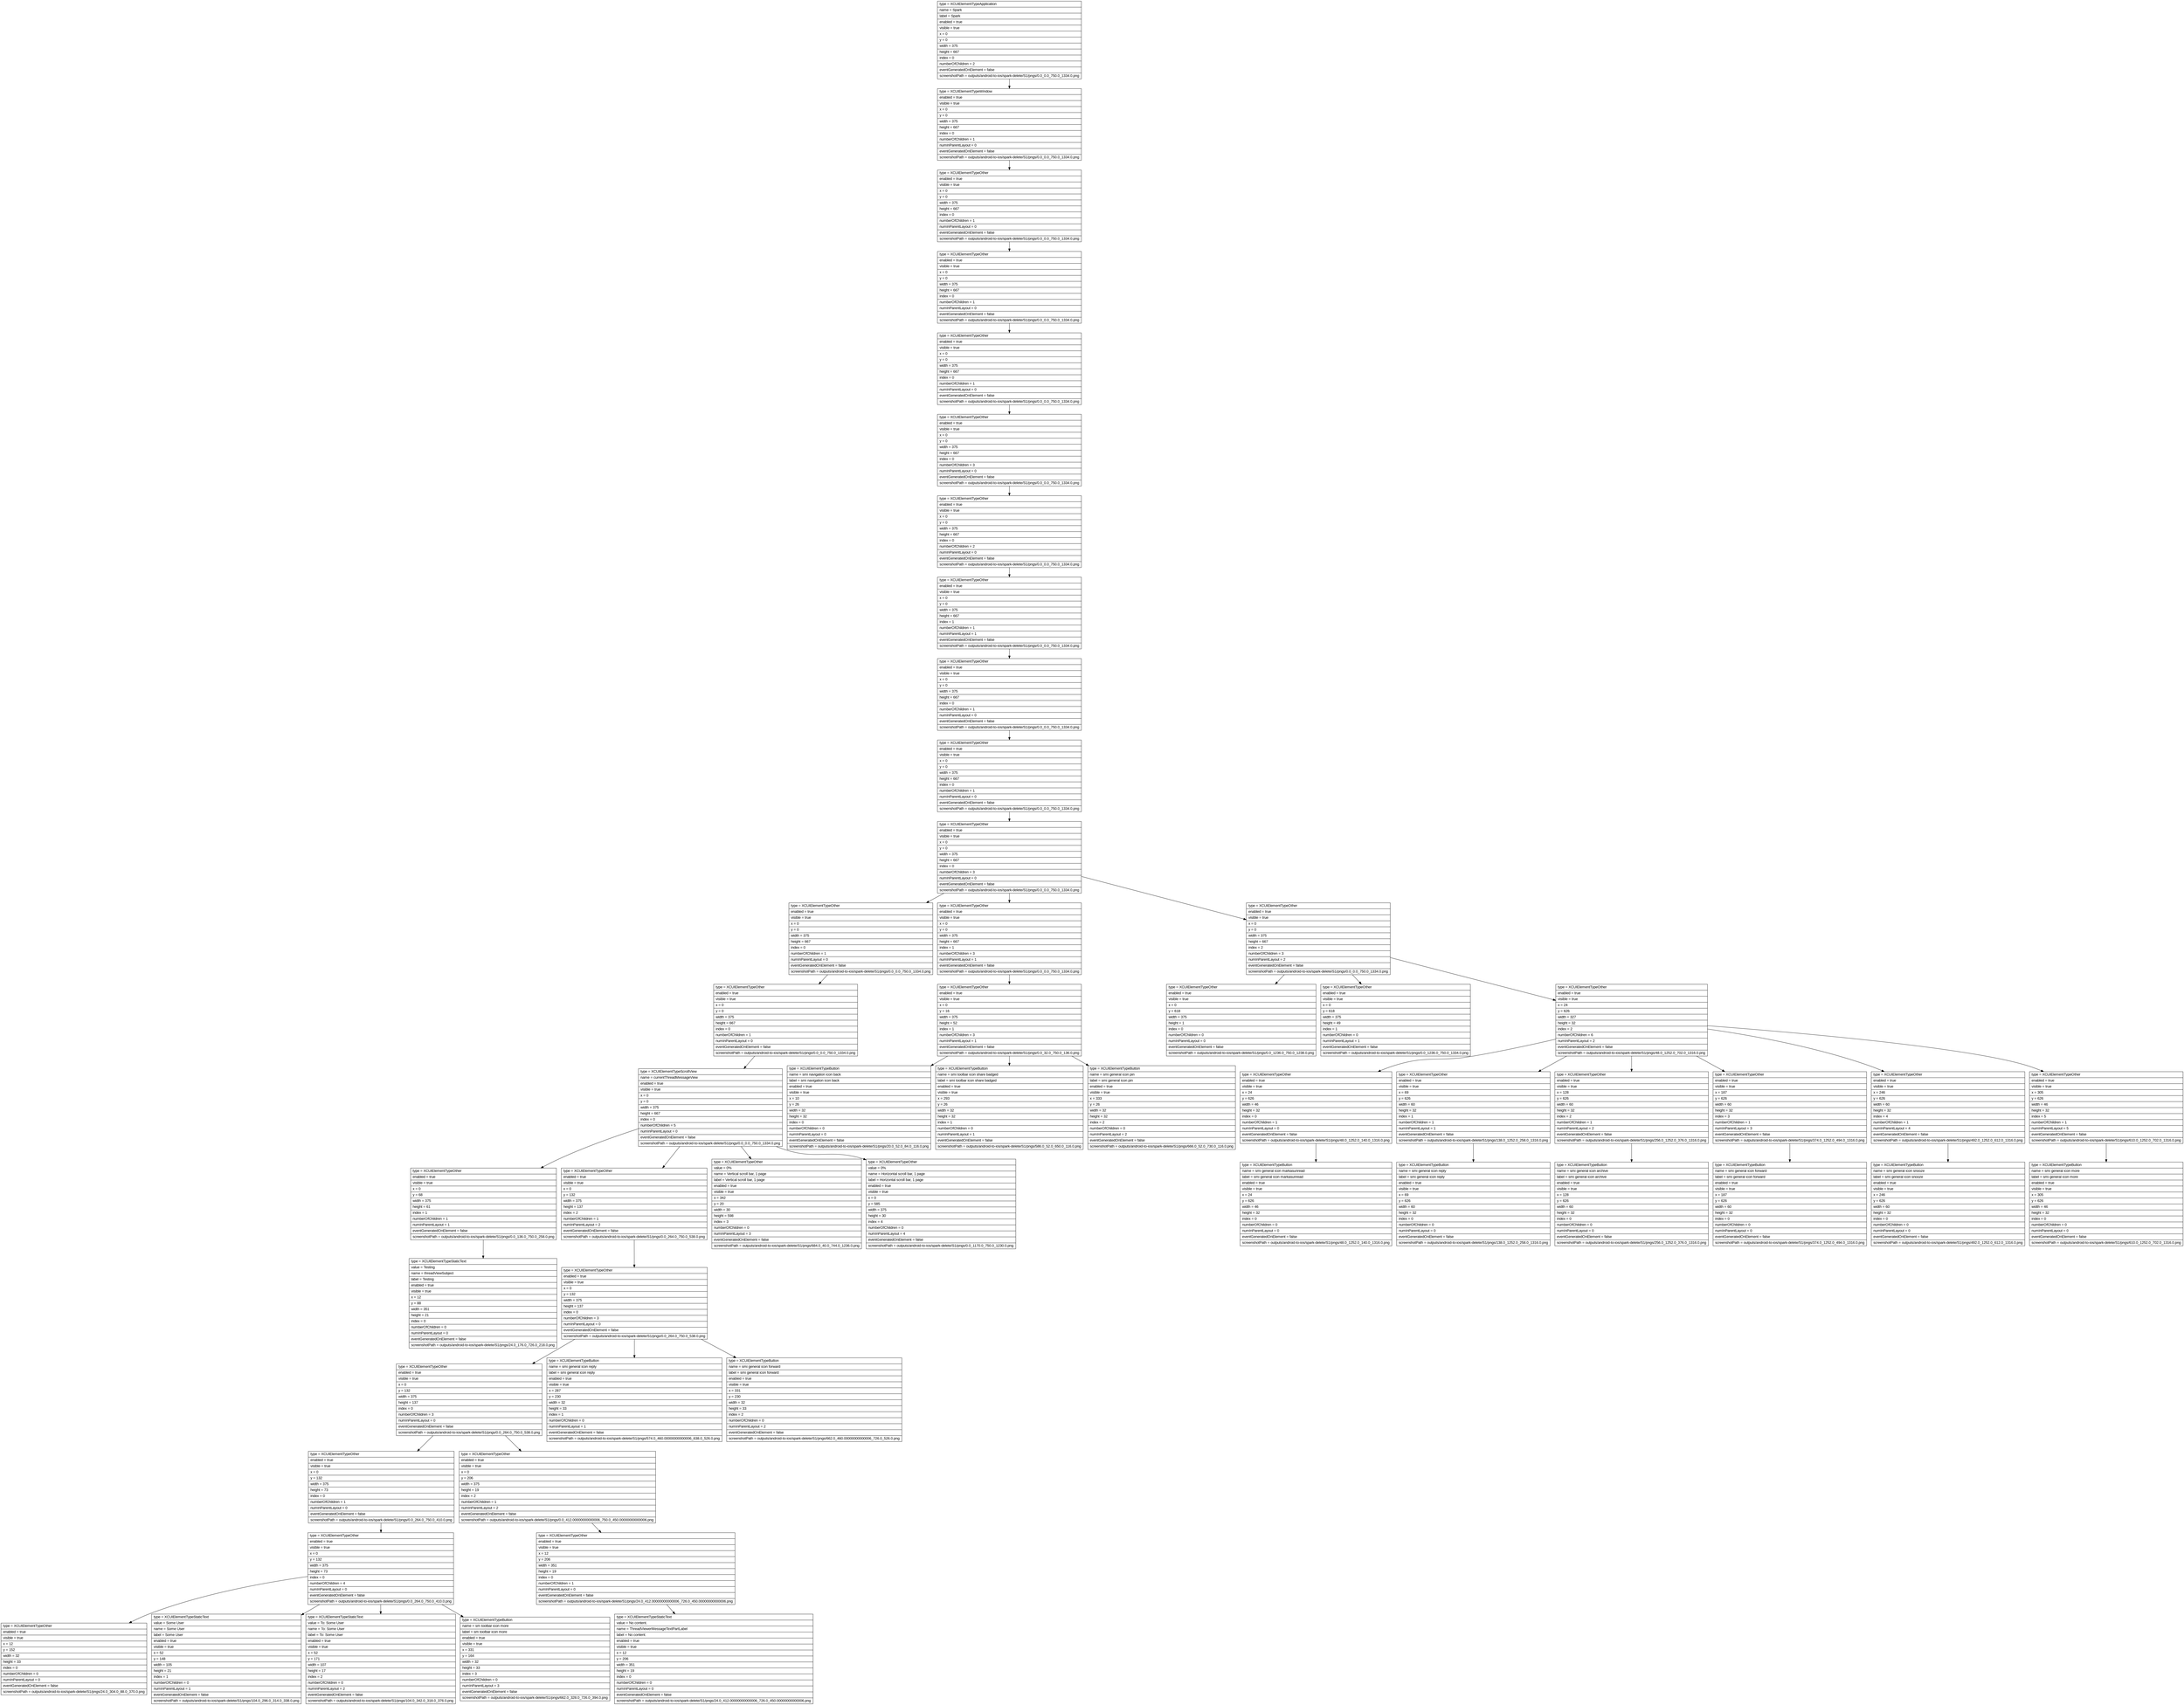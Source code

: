 digraph Layout {

	node [shape=record fontname=Arial];

	0	[label="{type = XCUIElementTypeApplication\l|name = Spark\l|label = Spark\l|enabled = true\l|visible = true\l|x = 0\l|y = 0\l|width = 375\l|height = 667\l|index = 0\l|numberOfChildren = 2\l|eventGeneratedOnElement = false \l|screenshotPath = outputs/android-to-ios/spark-delete/S1/pngs/0.0_0.0_750.0_1334.0.png\l}"]
	1	[label="{type = XCUIElementTypeWindow\l|enabled = true\l|visible = true\l|x = 0\l|y = 0\l|width = 375\l|height = 667\l|index = 0\l|numberOfChildren = 1\l|numInParentLayout = 0\l|eventGeneratedOnElement = false \l|screenshotPath = outputs/android-to-ios/spark-delete/S1/pngs/0.0_0.0_750.0_1334.0.png\l}"]
	2	[label="{type = XCUIElementTypeOther\l|enabled = true\l|visible = true\l|x = 0\l|y = 0\l|width = 375\l|height = 667\l|index = 0\l|numberOfChildren = 1\l|numInParentLayout = 0\l|eventGeneratedOnElement = false \l|screenshotPath = outputs/android-to-ios/spark-delete/S1/pngs/0.0_0.0_750.0_1334.0.png\l}"]
	3	[label="{type = XCUIElementTypeOther\l|enabled = true\l|visible = true\l|x = 0\l|y = 0\l|width = 375\l|height = 667\l|index = 0\l|numberOfChildren = 1\l|numInParentLayout = 0\l|eventGeneratedOnElement = false \l|screenshotPath = outputs/android-to-ios/spark-delete/S1/pngs/0.0_0.0_750.0_1334.0.png\l}"]
	4	[label="{type = XCUIElementTypeOther\l|enabled = true\l|visible = true\l|x = 0\l|y = 0\l|width = 375\l|height = 667\l|index = 0\l|numberOfChildren = 1\l|numInParentLayout = 0\l|eventGeneratedOnElement = false \l|screenshotPath = outputs/android-to-ios/spark-delete/S1/pngs/0.0_0.0_750.0_1334.0.png\l}"]
	5	[label="{type = XCUIElementTypeOther\l|enabled = true\l|visible = true\l|x = 0\l|y = 0\l|width = 375\l|height = 667\l|index = 0\l|numberOfChildren = 3\l|numInParentLayout = 0\l|eventGeneratedOnElement = false \l|screenshotPath = outputs/android-to-ios/spark-delete/S1/pngs/0.0_0.0_750.0_1334.0.png\l}"]
	6	[label="{type = XCUIElementTypeOther\l|enabled = true\l|visible = true\l|x = 0\l|y = 0\l|width = 375\l|height = 667\l|index = 0\l|numberOfChildren = 2\l|numInParentLayout = 0\l|eventGeneratedOnElement = false \l|screenshotPath = outputs/android-to-ios/spark-delete/S1/pngs/0.0_0.0_750.0_1334.0.png\l}"]
	7	[label="{type = XCUIElementTypeOther\l|enabled = true\l|visible = true\l|x = 0\l|y = 0\l|width = 375\l|height = 667\l|index = 1\l|numberOfChildren = 1\l|numInParentLayout = 1\l|eventGeneratedOnElement = false \l|screenshotPath = outputs/android-to-ios/spark-delete/S1/pngs/0.0_0.0_750.0_1334.0.png\l}"]
	8	[label="{type = XCUIElementTypeOther\l|enabled = true\l|visible = true\l|x = 0\l|y = 0\l|width = 375\l|height = 667\l|index = 0\l|numberOfChildren = 1\l|numInParentLayout = 0\l|eventGeneratedOnElement = false \l|screenshotPath = outputs/android-to-ios/spark-delete/S1/pngs/0.0_0.0_750.0_1334.0.png\l}"]
	9	[label="{type = XCUIElementTypeOther\l|enabled = true\l|visible = true\l|x = 0\l|y = 0\l|width = 375\l|height = 667\l|index = 0\l|numberOfChildren = 1\l|numInParentLayout = 0\l|eventGeneratedOnElement = false \l|screenshotPath = outputs/android-to-ios/spark-delete/S1/pngs/0.0_0.0_750.0_1334.0.png\l}"]
	10	[label="{type = XCUIElementTypeOther\l|enabled = true\l|visible = true\l|x = 0\l|y = 0\l|width = 375\l|height = 667\l|index = 0\l|numberOfChildren = 3\l|numInParentLayout = 0\l|eventGeneratedOnElement = false \l|screenshotPath = outputs/android-to-ios/spark-delete/S1/pngs/0.0_0.0_750.0_1334.0.png\l}"]
	11	[label="{type = XCUIElementTypeOther\l|enabled = true\l|visible = true\l|x = 0\l|y = 0\l|width = 375\l|height = 667\l|index = 0\l|numberOfChildren = 1\l|numInParentLayout = 0\l|eventGeneratedOnElement = false \l|screenshotPath = outputs/android-to-ios/spark-delete/S1/pngs/0.0_0.0_750.0_1334.0.png\l}"]
	12	[label="{type = XCUIElementTypeOther\l|enabled = true\l|visible = true\l|x = 0\l|y = 0\l|width = 375\l|height = 667\l|index = 1\l|numberOfChildren = 3\l|numInParentLayout = 1\l|eventGeneratedOnElement = false \l|screenshotPath = outputs/android-to-ios/spark-delete/S1/pngs/0.0_0.0_750.0_1334.0.png\l}"]
	13	[label="{type = XCUIElementTypeOther\l|enabled = true\l|visible = true\l|x = 0\l|y = 0\l|width = 375\l|height = 667\l|index = 2\l|numberOfChildren = 3\l|numInParentLayout = 2\l|eventGeneratedOnElement = false \l|screenshotPath = outputs/android-to-ios/spark-delete/S1/pngs/0.0_0.0_750.0_1334.0.png\l}"]
	14	[label="{type = XCUIElementTypeOther\l|enabled = true\l|visible = true\l|x = 0\l|y = 0\l|width = 375\l|height = 667\l|index = 0\l|numberOfChildren = 1\l|numInParentLayout = 0\l|eventGeneratedOnElement = false \l|screenshotPath = outputs/android-to-ios/spark-delete/S1/pngs/0.0_0.0_750.0_1334.0.png\l}"]
	15	[label="{type = XCUIElementTypeOther\l|enabled = true\l|visible = true\l|x = 0\l|y = 16\l|width = 375\l|height = 52\l|index = 1\l|numberOfChildren = 3\l|numInParentLayout = 1\l|eventGeneratedOnElement = false \l|screenshotPath = outputs/android-to-ios/spark-delete/S1/pngs/0.0_32.0_750.0_136.0.png\l}"]
	16	[label="{type = XCUIElementTypeOther\l|enabled = true\l|visible = true\l|x = 0\l|y = 618\l|width = 375\l|height = 1\l|index = 0\l|numberOfChildren = 0\l|numInParentLayout = 0\l|eventGeneratedOnElement = false \l|screenshotPath = outputs/android-to-ios/spark-delete/S1/pngs/0.0_1236.0_750.0_1238.0.png\l}"]
	17	[label="{type = XCUIElementTypeOther\l|enabled = true\l|visible = true\l|x = 0\l|y = 618\l|width = 375\l|height = 49\l|index = 1\l|numberOfChildren = 0\l|numInParentLayout = 1\l|eventGeneratedOnElement = false \l|screenshotPath = outputs/android-to-ios/spark-delete/S1/pngs/0.0_1236.0_750.0_1334.0.png\l}"]
	18	[label="{type = XCUIElementTypeOther\l|enabled = true\l|visible = true\l|x = 24\l|y = 626\l|width = 327\l|height = 32\l|index = 2\l|numberOfChildren = 6\l|numInParentLayout = 2\l|eventGeneratedOnElement = false \l|screenshotPath = outputs/android-to-ios/spark-delete/S1/pngs/48.0_1252.0_702.0_1316.0.png\l}"]
	19	[label="{type = XCUIElementTypeScrollView\l|name = currentThreadMessageView\l|enabled = true\l|visible = true\l|x = 0\l|y = 0\l|width = 375\l|height = 667\l|index = 0\l|numberOfChildren = 5\l|numInParentLayout = 0\l|eventGeneratedOnElement = false \l|screenshotPath = outputs/android-to-ios/spark-delete/S1/pngs/0.0_0.0_750.0_1334.0.png\l}"]
	20	[label="{type = XCUIElementTypeButton\l|name = smi navigation icon back\l|label = smi navigation icon back\l|enabled = true\l|visible = true\l|x = 10\l|y = 26\l|width = 32\l|height = 32\l|index = 0\l|numberOfChildren = 0\l|numInParentLayout = 0\l|eventGeneratedOnElement = false \l|screenshotPath = outputs/android-to-ios/spark-delete/S1/pngs/20.0_52.0_84.0_116.0.png\l}"]
	21	[label="{type = XCUIElementTypeButton\l|name = smi toolbar icon share badged\l|label = smi toolbar icon share badged\l|enabled = true\l|visible = true\l|x = 293\l|y = 26\l|width = 32\l|height = 32\l|index = 1\l|numberOfChildren = 0\l|numInParentLayout = 1\l|eventGeneratedOnElement = false \l|screenshotPath = outputs/android-to-ios/spark-delete/S1/pngs/586.0_52.0_650.0_116.0.png\l}"]
	22	[label="{type = XCUIElementTypeButton\l|name = smi general icon pin\l|label = smi general icon pin\l|enabled = true\l|visible = true\l|x = 333\l|y = 26\l|width = 32\l|height = 32\l|index = 2\l|numberOfChildren = 0\l|numInParentLayout = 2\l|eventGeneratedOnElement = false \l|screenshotPath = outputs/android-to-ios/spark-delete/S1/pngs/666.0_52.0_730.0_116.0.png\l}"]
	23	[label="{type = XCUIElementTypeOther\l|enabled = true\l|visible = true\l|x = 24\l|y = 626\l|width = 46\l|height = 32\l|index = 0\l|numberOfChildren = 1\l|numInParentLayout = 0\l|eventGeneratedOnElement = false \l|screenshotPath = outputs/android-to-ios/spark-delete/S1/pngs/48.0_1252.0_140.0_1316.0.png\l}"]
	24	[label="{type = XCUIElementTypeOther\l|enabled = true\l|visible = true\l|x = 69\l|y = 626\l|width = 60\l|height = 32\l|index = 1\l|numberOfChildren = 1\l|numInParentLayout = 1\l|eventGeneratedOnElement = false \l|screenshotPath = outputs/android-to-ios/spark-delete/S1/pngs/138.0_1252.0_258.0_1316.0.png\l}"]
	25	[label="{type = XCUIElementTypeOther\l|enabled = true\l|visible = true\l|x = 128\l|y = 626\l|width = 60\l|height = 32\l|index = 2\l|numberOfChildren = 1\l|numInParentLayout = 2\l|eventGeneratedOnElement = false \l|screenshotPath = outputs/android-to-ios/spark-delete/S1/pngs/256.0_1252.0_376.0_1316.0.png\l}"]
	26	[label="{type = XCUIElementTypeOther\l|enabled = true\l|visible = true\l|x = 187\l|y = 626\l|width = 60\l|height = 32\l|index = 3\l|numberOfChildren = 1\l|numInParentLayout = 3\l|eventGeneratedOnElement = false \l|screenshotPath = outputs/android-to-ios/spark-delete/S1/pngs/374.0_1252.0_494.0_1316.0.png\l}"]
	27	[label="{type = XCUIElementTypeOther\l|enabled = true\l|visible = true\l|x = 246\l|y = 626\l|width = 60\l|height = 32\l|index = 4\l|numberOfChildren = 1\l|numInParentLayout = 4\l|eventGeneratedOnElement = false \l|screenshotPath = outputs/android-to-ios/spark-delete/S1/pngs/492.0_1252.0_612.0_1316.0.png\l}"]
	28	[label="{type = XCUIElementTypeOther\l|enabled = true\l|visible = true\l|x = 305\l|y = 626\l|width = 46\l|height = 32\l|index = 5\l|numberOfChildren = 1\l|numInParentLayout = 5\l|eventGeneratedOnElement = false \l|screenshotPath = outputs/android-to-ios/spark-delete/S1/pngs/610.0_1252.0_702.0_1316.0.png\l}"]
	29	[label="{type = XCUIElementTypeOther\l|enabled = true\l|visible = true\l|x = 0\l|y = 68\l|width = 375\l|height = 61\l|index = 1\l|numberOfChildren = 1\l|numInParentLayout = 1\l|eventGeneratedOnElement = false \l|screenshotPath = outputs/android-to-ios/spark-delete/S1/pngs/0.0_136.0_750.0_258.0.png\l}"]
	30	[label="{type = XCUIElementTypeOther\l|enabled = true\l|visible = true\l|x = 0\l|y = 132\l|width = 375\l|height = 137\l|index = 2\l|numberOfChildren = 1\l|numInParentLayout = 2\l|eventGeneratedOnElement = false \l|screenshotPath = outputs/android-to-ios/spark-delete/S1/pngs/0.0_264.0_750.0_538.0.png\l}"]
	31	[label="{type = XCUIElementTypeOther\l|value = 0%\l|name = Vertical scroll bar, 1 page\l|label = Vertical scroll bar, 1 page\l|enabled = true\l|visible = true\l|x = 342\l|y = 20\l|width = 30\l|height = 598\l|index = 3\l|numberOfChildren = 0\l|numInParentLayout = 3\l|eventGeneratedOnElement = false \l|screenshotPath = outputs/android-to-ios/spark-delete/S1/pngs/684.0_40.0_744.0_1236.0.png\l}"]
	32	[label="{type = XCUIElementTypeOther\l|value = 0%\l|name = Horizontal scroll bar, 1 page\l|label = Horizontal scroll bar, 1 page\l|enabled = true\l|visible = true\l|x = 0\l|y = 585\l|width = 375\l|height = 30\l|index = 4\l|numberOfChildren = 0\l|numInParentLayout = 4\l|eventGeneratedOnElement = false \l|screenshotPath = outputs/android-to-ios/spark-delete/S1/pngs/0.0_1170.0_750.0_1230.0.png\l}"]
	33	[label="{type = XCUIElementTypeButton\l|name = smi general icon markasunread\l|label = smi general icon markasunread\l|enabled = true\l|visible = true\l|x = 24\l|y = 626\l|width = 46\l|height = 32\l|index = 0\l|numberOfChildren = 0\l|numInParentLayout = 0\l|eventGeneratedOnElement = false \l|screenshotPath = outputs/android-to-ios/spark-delete/S1/pngs/48.0_1252.0_140.0_1316.0.png\l}"]
	34	[label="{type = XCUIElementTypeButton\l|name = smi general icon reply\l|label = smi general icon reply\l|enabled = true\l|visible = true\l|x = 69\l|y = 626\l|width = 60\l|height = 32\l|index = 0\l|numberOfChildren = 0\l|numInParentLayout = 0\l|eventGeneratedOnElement = false \l|screenshotPath = outputs/android-to-ios/spark-delete/S1/pngs/138.0_1252.0_258.0_1316.0.png\l}"]
	35	[label="{type = XCUIElementTypeButton\l|name = smi general icon archive\l|label = smi general icon archive\l|enabled = true\l|visible = true\l|x = 128\l|y = 626\l|width = 60\l|height = 32\l|index = 0\l|numberOfChildren = 0\l|numInParentLayout = 0\l|eventGeneratedOnElement = false \l|screenshotPath = outputs/android-to-ios/spark-delete/S1/pngs/256.0_1252.0_376.0_1316.0.png\l}"]
	36	[label="{type = XCUIElementTypeButton\l|name = smi general icon forward\l|label = smi general icon forward\l|enabled = true\l|visible = true\l|x = 187\l|y = 626\l|width = 60\l|height = 32\l|index = 0\l|numberOfChildren = 0\l|numInParentLayout = 0\l|eventGeneratedOnElement = false \l|screenshotPath = outputs/android-to-ios/spark-delete/S1/pngs/374.0_1252.0_494.0_1316.0.png\l}"]
	37	[label="{type = XCUIElementTypeButton\l|name = smi general icon snooze\l|label = smi general icon snooze\l|enabled = true\l|visible = true\l|x = 246\l|y = 626\l|width = 60\l|height = 32\l|index = 0\l|numberOfChildren = 0\l|numInParentLayout = 0\l|eventGeneratedOnElement = false \l|screenshotPath = outputs/android-to-ios/spark-delete/S1/pngs/492.0_1252.0_612.0_1316.0.png\l}"]
	38	[label="{type = XCUIElementTypeButton\l|name = smi general icon more\l|label = smi general icon more\l|enabled = true\l|visible = true\l|x = 305\l|y = 626\l|width = 46\l|height = 32\l|index = 0\l|numberOfChildren = 0\l|numInParentLayout = 0\l|eventGeneratedOnElement = false \l|screenshotPath = outputs/android-to-ios/spark-delete/S1/pngs/610.0_1252.0_702.0_1316.0.png\l}"]
	39	[label="{type = XCUIElementTypeStaticText\l|value = Testing\l|name = threadViewSubject\l|label = Testing\l|enabled = true\l|visible = true\l|x = 12\l|y = 88\l|width = 351\l|height = 21\l|index = 0\l|numberOfChildren = 0\l|numInParentLayout = 0\l|eventGeneratedOnElement = false \l|screenshotPath = outputs/android-to-ios/spark-delete/S1/pngs/24.0_176.0_726.0_218.0.png\l}"]
	40	[label="{type = XCUIElementTypeOther\l|enabled = true\l|visible = true\l|x = 0\l|y = 132\l|width = 375\l|height = 137\l|index = 0\l|numberOfChildren = 3\l|numInParentLayout = 0\l|eventGeneratedOnElement = false \l|screenshotPath = outputs/android-to-ios/spark-delete/S1/pngs/0.0_264.0_750.0_538.0.png\l}"]
	41	[label="{type = XCUIElementTypeOther\l|enabled = true\l|visible = true\l|x = 0\l|y = 132\l|width = 375\l|height = 137\l|index = 0\l|numberOfChildren = 3\l|numInParentLayout = 0\l|eventGeneratedOnElement = false \l|screenshotPath = outputs/android-to-ios/spark-delete/S1/pngs/0.0_264.0_750.0_538.0.png\l}"]
	42	[label="{type = XCUIElementTypeButton\l|name = smi general icon reply\l|label = smi general icon reply\l|enabled = true\l|visible = true\l|x = 287\l|y = 230\l|width = 32\l|height = 33\l|index = 1\l|numberOfChildren = 0\l|numInParentLayout = 1\l|eventGeneratedOnElement = false \l|screenshotPath = outputs/android-to-ios/spark-delete/S1/pngs/574.0_460.00000000000006_638.0_526.0.png\l}"]
	43	[label="{type = XCUIElementTypeButton\l|name = smi general icon forward\l|label = smi general icon forward\l|enabled = true\l|visible = true\l|x = 331\l|y = 230\l|width = 32\l|height = 33\l|index = 2\l|numberOfChildren = 0\l|numInParentLayout = 2\l|eventGeneratedOnElement = false \l|screenshotPath = outputs/android-to-ios/spark-delete/S1/pngs/662.0_460.00000000000006_726.0_526.0.png\l}"]
	44	[label="{type = XCUIElementTypeOther\l|enabled = true\l|visible = true\l|x = 0\l|y = 132\l|width = 375\l|height = 73\l|index = 0\l|numberOfChildren = 1\l|numInParentLayout = 0\l|eventGeneratedOnElement = false \l|screenshotPath = outputs/android-to-ios/spark-delete/S1/pngs/0.0_264.0_750.0_410.0.png\l}"]
	45	[label="{type = XCUIElementTypeOther\l|enabled = true\l|visible = true\l|x = 0\l|y = 206\l|width = 375\l|height = 19\l|index = 2\l|numberOfChildren = 1\l|numInParentLayout = 2\l|eventGeneratedOnElement = false \l|screenshotPath = outputs/android-to-ios/spark-delete/S1/pngs/0.0_412.00000000000006_750.0_450.00000000000006.png\l}"]
	46	[label="{type = XCUIElementTypeOther\l|enabled = true\l|visible = true\l|x = 0\l|y = 132\l|width = 375\l|height = 73\l|index = 0\l|numberOfChildren = 4\l|numInParentLayout = 0\l|eventGeneratedOnElement = false \l|screenshotPath = outputs/android-to-ios/spark-delete/S1/pngs/0.0_264.0_750.0_410.0.png\l}"]
	47	[label="{type = XCUIElementTypeOther\l|enabled = true\l|visible = true\l|x = 12\l|y = 206\l|width = 351\l|height = 19\l|index = 0\l|numberOfChildren = 1\l|numInParentLayout = 0\l|eventGeneratedOnElement = false \l|screenshotPath = outputs/android-to-ios/spark-delete/S1/pngs/24.0_412.00000000000006_726.0_450.00000000000006.png\l}"]
	48	[label="{type = XCUIElementTypeOther\l|enabled = true\l|visible = true\l|x = 12\l|y = 152\l|width = 32\l|height = 33\l|index = 0\l|numberOfChildren = 0\l|numInParentLayout = 0\l|eventGeneratedOnElement = false \l|screenshotPath = outputs/android-to-ios/spark-delete/S1/pngs/24.0_304.0_88.0_370.0.png\l}"]
	49	[label="{type = XCUIElementTypeStaticText\l|value = Some User\l|name = Some User\l|label = Some User\l|enabled = true\l|visible = true\l|x = 52\l|y = 148\l|width = 105\l|height = 21\l|index = 1\l|numberOfChildren = 0\l|numInParentLayout = 1\l|eventGeneratedOnElement = false \l|screenshotPath = outputs/android-to-ios/spark-delete/S1/pngs/104.0_296.0_314.0_338.0.png\l}"]
	50	[label="{type = XCUIElementTypeStaticText\l|value = To: Some User\l|name = To: Some User\l|label = To: Some User\l|enabled = true\l|visible = true\l|x = 52\l|y = 171\l|width = 107\l|height = 17\l|index = 2\l|numberOfChildren = 0\l|numInParentLayout = 2\l|eventGeneratedOnElement = false \l|screenshotPath = outputs/android-to-ios/spark-delete/S1/pngs/104.0_342.0_318.0_376.0.png\l}"]
	51	[label="{type = XCUIElementTypeButton\l|name = sm toolbar icon more\l|label = sm toolbar icon more\l|enabled = true\l|visible = true\l|x = 331\l|y = 164\l|width = 32\l|height = 33\l|index = 3\l|numberOfChildren = 0\l|numInParentLayout = 3\l|eventGeneratedOnElement = false \l|screenshotPath = outputs/android-to-ios/spark-delete/S1/pngs/662.0_328.0_726.0_394.0.png\l}"]
	52	[label="{type = XCUIElementTypeStaticText\l|value = No content.\l|name = ThreadViewerMessageTextPartLabel\l|label = No content.\l|enabled = true\l|visible = true\l|x = 12\l|y = 206\l|width = 351\l|height = 19\l|index = 0\l|numberOfChildren = 0\l|numInParentLayout = 0\l|eventGeneratedOnElement = false \l|screenshotPath = outputs/android-to-ios/spark-delete/S1/pngs/24.0_412.00000000000006_726.0_450.00000000000006.png\l}"]


	0 -> 1
	1 -> 2
	2 -> 3
	3 -> 4
	4 -> 5
	5 -> 6
	6 -> 7
	7 -> 8
	8 -> 9
	9 -> 10
	10 -> 11
	10 -> 12
	10 -> 13
	11 -> 14
	12 -> 15
	13 -> 16
	13 -> 17
	13 -> 18
	14 -> 19
	15 -> 20
	15 -> 21
	15 -> 22
	18 -> 23
	18 -> 24
	18 -> 25
	18 -> 26
	18 -> 27
	18 -> 28
	19 -> 29
	19 -> 30
	19 -> 31
	19 -> 32
	23 -> 33
	24 -> 34
	25 -> 35
	26 -> 36
	27 -> 37
	28 -> 38
	29 -> 39
	30 -> 40
	40 -> 41
	40 -> 42
	40 -> 43
	41 -> 44
	41 -> 45
	44 -> 46
	45 -> 47
	46 -> 48
	46 -> 49
	46 -> 50
	46 -> 51
	47 -> 52


}